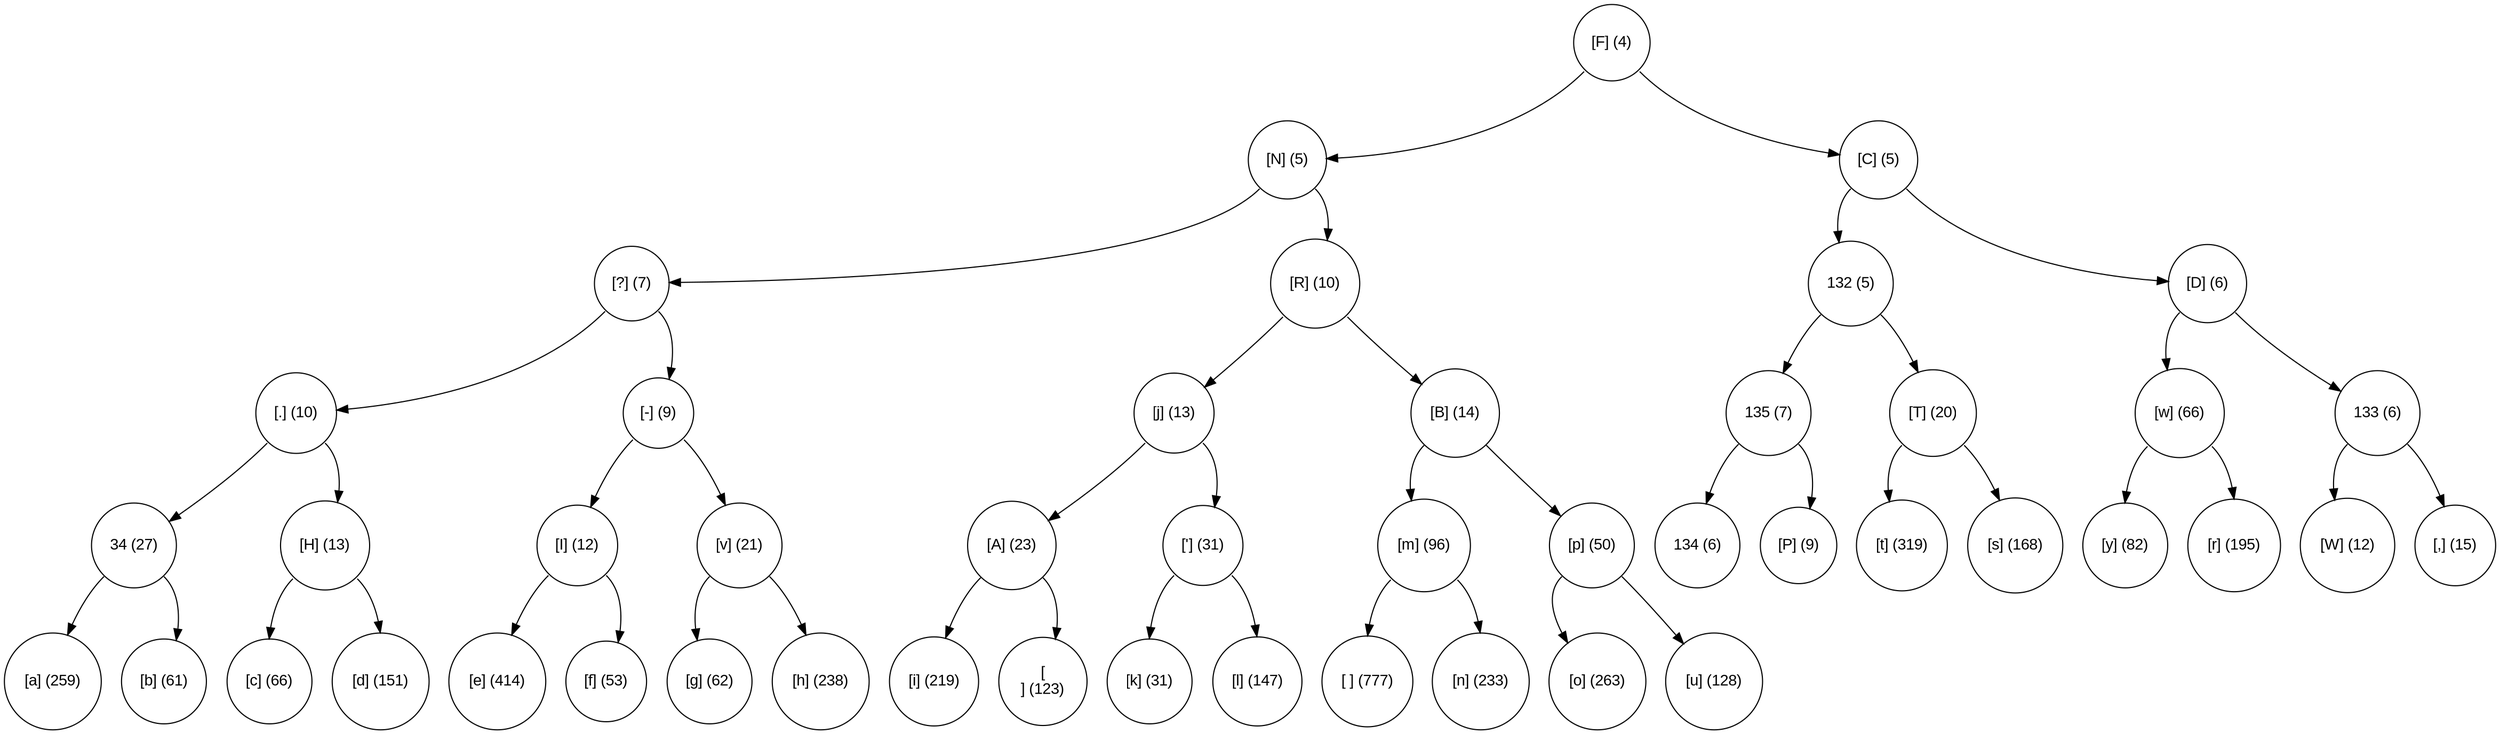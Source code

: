 digraph move_down {
	node [fontname="Arial", shape="circle", width=0.5]; 

	0 [label = "[F] (4)"];
	0:sw -> 1;
	1 [label = "[N] (5)"];
	1:sw -> 3;
	3 [label = "[?] (7)"];
	3:sw -> 7;
	7 [label = "[.] (10)"];
	7:sw -> 15;
	15 [label = "34 (27)"];
	15:sw -> 31;
	31 [label = "[a] (259)"];
	15:se -> 32;
	32 [label = "[b] (61)"];
	7:se -> 16;
	16 [label = "[H] (13)"];
	16:sw -> 33;
	33 [label = "[c] (66)"];
	16:se -> 34;
	34 [label = "[d] (151)"];
	3:se -> 8;
	8 [label = "[-] (9)"];
	8:sw -> 17;
	17 [label = "[I] (12)"];
	17:sw -> 35;
	35 [label = "[e] (414)"];
	17:se -> 36;
	36 [label = "[f] (53)"];
	8:se -> 18;
	18 [label = "[v] (21)"];
	18:sw -> 37;
	37 [label = "[g] (62)"];
	18:se -> 38;
	38 [label = "[h] (238)"];
	1:se -> 4;
	4 [label = "[R] (10)"];
	4:sw -> 9;
	9 [label = "[j] (13)"];
	9:sw -> 19;
	19 [label = "[A] (23)"];
	19:sw -> 39;
	39 [label = "[i] (219)"];
	19:se -> 40;
	40 [label = "[
] (123)"];
	9:se -> 20;
	20 [label = "['] (31)"];
	20:sw -> 41;
	41 [label = "[k] (31)"];
	20:se -> 42;
	42 [label = "[l] (147)"];
	4:se -> 10;
	10 [label = "[B] (14)"];
	10:sw -> 21;
	21 [label = "[m] (96)"];
	21:sw -> 43;
	43 [label = "[ ] (777)"];
	21:se -> 44;
	44 [label = "[n] (233)"];
	10:se -> 22;
	22 [label = "[p] (50)"];
	22:sw -> 45;
	45 [label = "[o] (263)"];
	22:se -> 46;
	46 [label = "[u] (128)"];
	0:se -> 2;
	2 [label = "[C] (5)"];
	2:sw -> 5;
	5 [label = "132 (5)"];
	5:sw -> 11;
	11 [label = "135 (7)"];
	11:sw -> 23;
	23 [label = "134 (6)"];
	11:se -> 24;
	24 [label = "[P] (9)"];
	5:se -> 12;
	12 [label = "[T] (20)"];
	12:sw -> 25;
	25 [label = "[t] (319)"];
	12:se -> 26;
	26 [label = "[s] (168)"];
	2:se -> 6;
	6 [label = "[D] (6)"];
	6:sw -> 13;
	13 [label = "[w] (66)"];
	13:sw -> 27;
	27 [label = "[y] (82)"];
	13:se -> 28;
	28 [label = "[r] (195)"];
	6:se -> 14;
	14 [label = "133 (6)"];
	14:sw -> 29;
	29 [label = "[W] (12)"];
	14:se -> 30;
	30 [label = "[,] (15)"];
}
